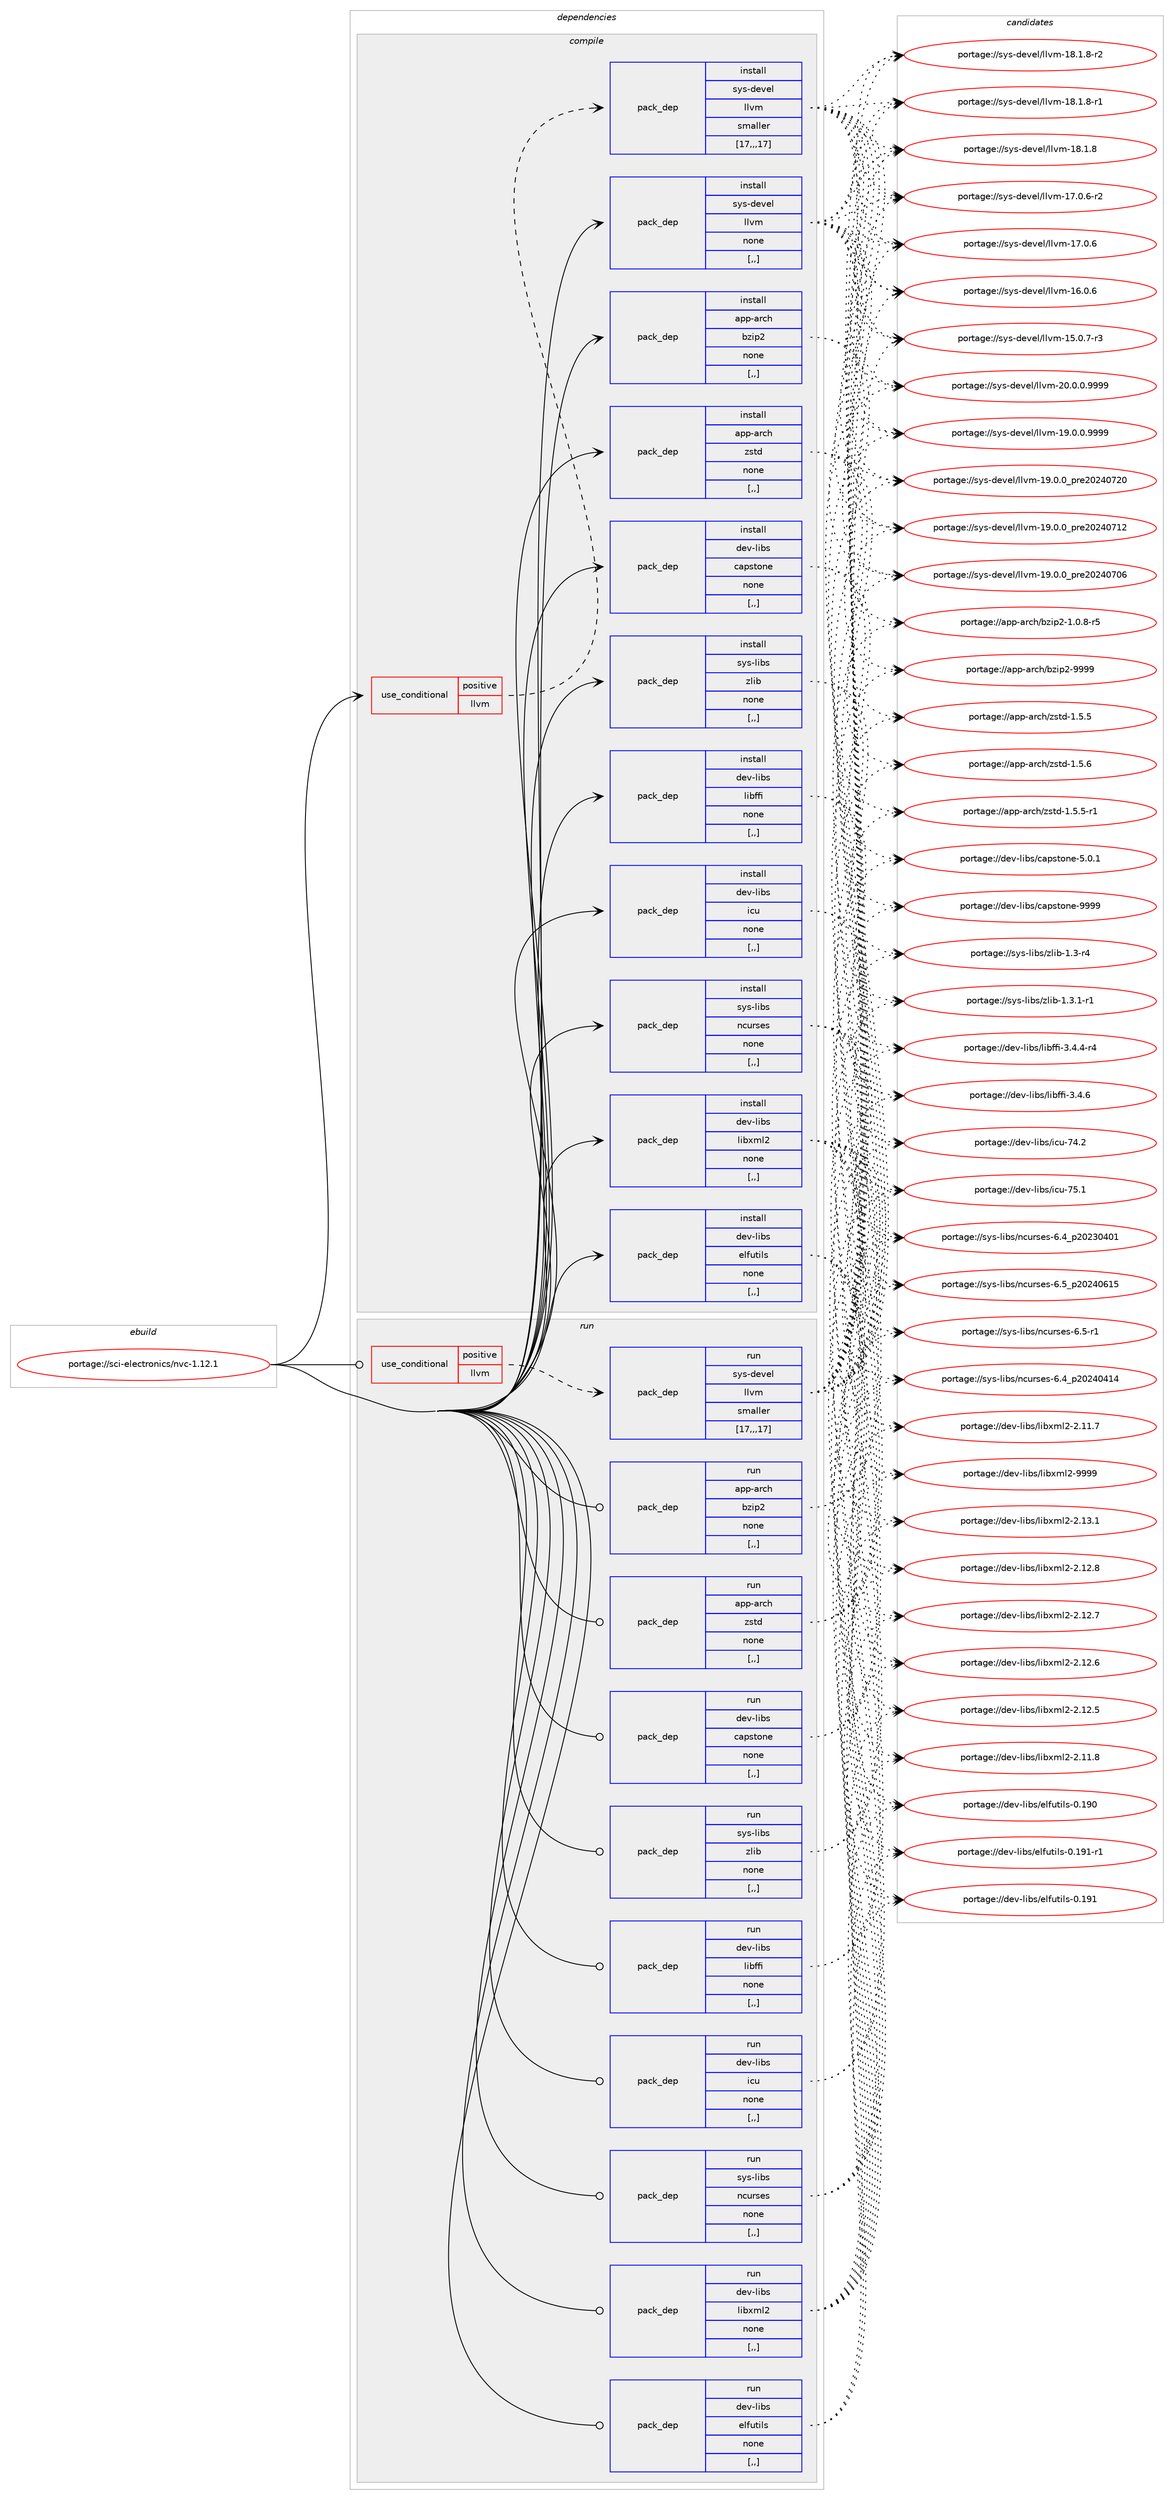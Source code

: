 digraph prolog {

# *************
# Graph options
# *************

newrank=true;
concentrate=true;
compound=true;
graph [rankdir=LR,fontname=Helvetica,fontsize=10,ranksep=1.5];#, ranksep=2.5, nodesep=0.2];
edge  [arrowhead=vee];
node  [fontname=Helvetica,fontsize=10];

# **********
# The ebuild
# **********

subgraph cluster_leftcol {
color=gray;
label=<<i>ebuild</i>>;
id [label="portage://sci-electronics/nvc-1.12.1", color=red, width=4, href="../sci-electronics/nvc-1.12.1.svg"];
}

# ****************
# The dependencies
# ****************

subgraph cluster_midcol {
color=gray;
label=<<i>dependencies</i>>;
subgraph cluster_compile {
fillcolor="#eeeeee";
style=filled;
label=<<i>compile</i>>;
subgraph cond104744 {
dependency396001 [label=<<TABLE BORDER="0" CELLBORDER="1" CELLSPACING="0" CELLPADDING="4"><TR><TD ROWSPAN="3" CELLPADDING="10">use_conditional</TD></TR><TR><TD>positive</TD></TR><TR><TD>llvm</TD></TR></TABLE>>, shape=none, color=red];
subgraph pack288434 {
dependency396002 [label=<<TABLE BORDER="0" CELLBORDER="1" CELLSPACING="0" CELLPADDING="4" WIDTH="220"><TR><TD ROWSPAN="6" CELLPADDING="30">pack_dep</TD></TR><TR><TD WIDTH="110">install</TD></TR><TR><TD>sys-devel</TD></TR><TR><TD>llvm</TD></TR><TR><TD>smaller</TD></TR><TR><TD>[17,,,17]</TD></TR></TABLE>>, shape=none, color=blue];
}
dependency396001:e -> dependency396002:w [weight=20,style="dashed",arrowhead="vee"];
}
id:e -> dependency396001:w [weight=20,style="solid",arrowhead="vee"];
subgraph pack288435 {
dependency396003 [label=<<TABLE BORDER="0" CELLBORDER="1" CELLSPACING="0" CELLPADDING="4" WIDTH="220"><TR><TD ROWSPAN="6" CELLPADDING="30">pack_dep</TD></TR><TR><TD WIDTH="110">install</TD></TR><TR><TD>app-arch</TD></TR><TR><TD>bzip2</TD></TR><TR><TD>none</TD></TR><TR><TD>[,,]</TD></TR></TABLE>>, shape=none, color=blue];
}
id:e -> dependency396003:w [weight=20,style="solid",arrowhead="vee"];
subgraph pack288436 {
dependency396004 [label=<<TABLE BORDER="0" CELLBORDER="1" CELLSPACING="0" CELLPADDING="4" WIDTH="220"><TR><TD ROWSPAN="6" CELLPADDING="30">pack_dep</TD></TR><TR><TD WIDTH="110">install</TD></TR><TR><TD>app-arch</TD></TR><TR><TD>zstd</TD></TR><TR><TD>none</TD></TR><TR><TD>[,,]</TD></TR></TABLE>>, shape=none, color=blue];
}
id:e -> dependency396004:w [weight=20,style="solid",arrowhead="vee"];
subgraph pack288437 {
dependency396005 [label=<<TABLE BORDER="0" CELLBORDER="1" CELLSPACING="0" CELLPADDING="4" WIDTH="220"><TR><TD ROWSPAN="6" CELLPADDING="30">pack_dep</TD></TR><TR><TD WIDTH="110">install</TD></TR><TR><TD>dev-libs</TD></TR><TR><TD>capstone</TD></TR><TR><TD>none</TD></TR><TR><TD>[,,]</TD></TR></TABLE>>, shape=none, color=blue];
}
id:e -> dependency396005:w [weight=20,style="solid",arrowhead="vee"];
subgraph pack288438 {
dependency396006 [label=<<TABLE BORDER="0" CELLBORDER="1" CELLSPACING="0" CELLPADDING="4" WIDTH="220"><TR><TD ROWSPAN="6" CELLPADDING="30">pack_dep</TD></TR><TR><TD WIDTH="110">install</TD></TR><TR><TD>dev-libs</TD></TR><TR><TD>elfutils</TD></TR><TR><TD>none</TD></TR><TR><TD>[,,]</TD></TR></TABLE>>, shape=none, color=blue];
}
id:e -> dependency396006:w [weight=20,style="solid",arrowhead="vee"];
subgraph pack288439 {
dependency396007 [label=<<TABLE BORDER="0" CELLBORDER="1" CELLSPACING="0" CELLPADDING="4" WIDTH="220"><TR><TD ROWSPAN="6" CELLPADDING="30">pack_dep</TD></TR><TR><TD WIDTH="110">install</TD></TR><TR><TD>dev-libs</TD></TR><TR><TD>icu</TD></TR><TR><TD>none</TD></TR><TR><TD>[,,]</TD></TR></TABLE>>, shape=none, color=blue];
}
id:e -> dependency396007:w [weight=20,style="solid",arrowhead="vee"];
subgraph pack288440 {
dependency396008 [label=<<TABLE BORDER="0" CELLBORDER="1" CELLSPACING="0" CELLPADDING="4" WIDTH="220"><TR><TD ROWSPAN="6" CELLPADDING="30">pack_dep</TD></TR><TR><TD WIDTH="110">install</TD></TR><TR><TD>dev-libs</TD></TR><TR><TD>libffi</TD></TR><TR><TD>none</TD></TR><TR><TD>[,,]</TD></TR></TABLE>>, shape=none, color=blue];
}
id:e -> dependency396008:w [weight=20,style="solid",arrowhead="vee"];
subgraph pack288441 {
dependency396009 [label=<<TABLE BORDER="0" CELLBORDER="1" CELLSPACING="0" CELLPADDING="4" WIDTH="220"><TR><TD ROWSPAN="6" CELLPADDING="30">pack_dep</TD></TR><TR><TD WIDTH="110">install</TD></TR><TR><TD>dev-libs</TD></TR><TR><TD>libxml2</TD></TR><TR><TD>none</TD></TR><TR><TD>[,,]</TD></TR></TABLE>>, shape=none, color=blue];
}
id:e -> dependency396009:w [weight=20,style="solid",arrowhead="vee"];
subgraph pack288442 {
dependency396010 [label=<<TABLE BORDER="0" CELLBORDER="1" CELLSPACING="0" CELLPADDING="4" WIDTH="220"><TR><TD ROWSPAN="6" CELLPADDING="30">pack_dep</TD></TR><TR><TD WIDTH="110">install</TD></TR><TR><TD>sys-libs</TD></TR><TR><TD>ncurses</TD></TR><TR><TD>none</TD></TR><TR><TD>[,,]</TD></TR></TABLE>>, shape=none, color=blue];
}
id:e -> dependency396010:w [weight=20,style="solid",arrowhead="vee"];
subgraph pack288443 {
dependency396011 [label=<<TABLE BORDER="0" CELLBORDER="1" CELLSPACING="0" CELLPADDING="4" WIDTH="220"><TR><TD ROWSPAN="6" CELLPADDING="30">pack_dep</TD></TR><TR><TD WIDTH="110">install</TD></TR><TR><TD>sys-libs</TD></TR><TR><TD>zlib</TD></TR><TR><TD>none</TD></TR><TR><TD>[,,]</TD></TR></TABLE>>, shape=none, color=blue];
}
id:e -> dependency396011:w [weight=20,style="solid",arrowhead="vee"];
subgraph pack288444 {
dependency396012 [label=<<TABLE BORDER="0" CELLBORDER="1" CELLSPACING="0" CELLPADDING="4" WIDTH="220"><TR><TD ROWSPAN="6" CELLPADDING="30">pack_dep</TD></TR><TR><TD WIDTH="110">install</TD></TR><TR><TD>sys-devel</TD></TR><TR><TD>llvm</TD></TR><TR><TD>none</TD></TR><TR><TD>[,,]</TD></TR></TABLE>>, shape=none, color=blue];
}
id:e -> dependency396012:w [weight=20,style="solid",arrowhead="vee"];
}
subgraph cluster_compileandrun {
fillcolor="#eeeeee";
style=filled;
label=<<i>compile and run</i>>;
}
subgraph cluster_run {
fillcolor="#eeeeee";
style=filled;
label=<<i>run</i>>;
subgraph cond104745 {
dependency396013 [label=<<TABLE BORDER="0" CELLBORDER="1" CELLSPACING="0" CELLPADDING="4"><TR><TD ROWSPAN="3" CELLPADDING="10">use_conditional</TD></TR><TR><TD>positive</TD></TR><TR><TD>llvm</TD></TR></TABLE>>, shape=none, color=red];
subgraph pack288445 {
dependency396014 [label=<<TABLE BORDER="0" CELLBORDER="1" CELLSPACING="0" CELLPADDING="4" WIDTH="220"><TR><TD ROWSPAN="6" CELLPADDING="30">pack_dep</TD></TR><TR><TD WIDTH="110">run</TD></TR><TR><TD>sys-devel</TD></TR><TR><TD>llvm</TD></TR><TR><TD>smaller</TD></TR><TR><TD>[17,,,17]</TD></TR></TABLE>>, shape=none, color=blue];
}
dependency396013:e -> dependency396014:w [weight=20,style="dashed",arrowhead="vee"];
}
id:e -> dependency396013:w [weight=20,style="solid",arrowhead="odot"];
subgraph pack288446 {
dependency396015 [label=<<TABLE BORDER="0" CELLBORDER="1" CELLSPACING="0" CELLPADDING="4" WIDTH="220"><TR><TD ROWSPAN="6" CELLPADDING="30">pack_dep</TD></TR><TR><TD WIDTH="110">run</TD></TR><TR><TD>app-arch</TD></TR><TR><TD>bzip2</TD></TR><TR><TD>none</TD></TR><TR><TD>[,,]</TD></TR></TABLE>>, shape=none, color=blue];
}
id:e -> dependency396015:w [weight=20,style="solid",arrowhead="odot"];
subgraph pack288447 {
dependency396016 [label=<<TABLE BORDER="0" CELLBORDER="1" CELLSPACING="0" CELLPADDING="4" WIDTH="220"><TR><TD ROWSPAN="6" CELLPADDING="30">pack_dep</TD></TR><TR><TD WIDTH="110">run</TD></TR><TR><TD>app-arch</TD></TR><TR><TD>zstd</TD></TR><TR><TD>none</TD></TR><TR><TD>[,,]</TD></TR></TABLE>>, shape=none, color=blue];
}
id:e -> dependency396016:w [weight=20,style="solid",arrowhead="odot"];
subgraph pack288448 {
dependency396017 [label=<<TABLE BORDER="0" CELLBORDER="1" CELLSPACING="0" CELLPADDING="4" WIDTH="220"><TR><TD ROWSPAN="6" CELLPADDING="30">pack_dep</TD></TR><TR><TD WIDTH="110">run</TD></TR><TR><TD>dev-libs</TD></TR><TR><TD>capstone</TD></TR><TR><TD>none</TD></TR><TR><TD>[,,]</TD></TR></TABLE>>, shape=none, color=blue];
}
id:e -> dependency396017:w [weight=20,style="solid",arrowhead="odot"];
subgraph pack288449 {
dependency396018 [label=<<TABLE BORDER="0" CELLBORDER="1" CELLSPACING="0" CELLPADDING="4" WIDTH="220"><TR><TD ROWSPAN="6" CELLPADDING="30">pack_dep</TD></TR><TR><TD WIDTH="110">run</TD></TR><TR><TD>dev-libs</TD></TR><TR><TD>elfutils</TD></TR><TR><TD>none</TD></TR><TR><TD>[,,]</TD></TR></TABLE>>, shape=none, color=blue];
}
id:e -> dependency396018:w [weight=20,style="solid",arrowhead="odot"];
subgraph pack288450 {
dependency396019 [label=<<TABLE BORDER="0" CELLBORDER="1" CELLSPACING="0" CELLPADDING="4" WIDTH="220"><TR><TD ROWSPAN="6" CELLPADDING="30">pack_dep</TD></TR><TR><TD WIDTH="110">run</TD></TR><TR><TD>dev-libs</TD></TR><TR><TD>icu</TD></TR><TR><TD>none</TD></TR><TR><TD>[,,]</TD></TR></TABLE>>, shape=none, color=blue];
}
id:e -> dependency396019:w [weight=20,style="solid",arrowhead="odot"];
subgraph pack288451 {
dependency396020 [label=<<TABLE BORDER="0" CELLBORDER="1" CELLSPACING="0" CELLPADDING="4" WIDTH="220"><TR><TD ROWSPAN="6" CELLPADDING="30">pack_dep</TD></TR><TR><TD WIDTH="110">run</TD></TR><TR><TD>dev-libs</TD></TR><TR><TD>libffi</TD></TR><TR><TD>none</TD></TR><TR><TD>[,,]</TD></TR></TABLE>>, shape=none, color=blue];
}
id:e -> dependency396020:w [weight=20,style="solid",arrowhead="odot"];
subgraph pack288452 {
dependency396021 [label=<<TABLE BORDER="0" CELLBORDER="1" CELLSPACING="0" CELLPADDING="4" WIDTH="220"><TR><TD ROWSPAN="6" CELLPADDING="30">pack_dep</TD></TR><TR><TD WIDTH="110">run</TD></TR><TR><TD>dev-libs</TD></TR><TR><TD>libxml2</TD></TR><TR><TD>none</TD></TR><TR><TD>[,,]</TD></TR></TABLE>>, shape=none, color=blue];
}
id:e -> dependency396021:w [weight=20,style="solid",arrowhead="odot"];
subgraph pack288453 {
dependency396022 [label=<<TABLE BORDER="0" CELLBORDER="1" CELLSPACING="0" CELLPADDING="4" WIDTH="220"><TR><TD ROWSPAN="6" CELLPADDING="30">pack_dep</TD></TR><TR><TD WIDTH="110">run</TD></TR><TR><TD>sys-libs</TD></TR><TR><TD>ncurses</TD></TR><TR><TD>none</TD></TR><TR><TD>[,,]</TD></TR></TABLE>>, shape=none, color=blue];
}
id:e -> dependency396022:w [weight=20,style="solid",arrowhead="odot"];
subgraph pack288454 {
dependency396023 [label=<<TABLE BORDER="0" CELLBORDER="1" CELLSPACING="0" CELLPADDING="4" WIDTH="220"><TR><TD ROWSPAN="6" CELLPADDING="30">pack_dep</TD></TR><TR><TD WIDTH="110">run</TD></TR><TR><TD>sys-libs</TD></TR><TR><TD>zlib</TD></TR><TR><TD>none</TD></TR><TR><TD>[,,]</TD></TR></TABLE>>, shape=none, color=blue];
}
id:e -> dependency396023:w [weight=20,style="solid",arrowhead="odot"];
}
}

# **************
# The candidates
# **************

subgraph cluster_choices {
rank=same;
color=gray;
label=<<i>candidates</i>>;

subgraph choice288434 {
color=black;
nodesep=1;
choice1151211154510010111810110847108108118109455048464846484657575757 [label="portage://sys-devel/llvm-20.0.0.9999", color=red, width=4,href="../sys-devel/llvm-20.0.0.9999.svg"];
choice1151211154510010111810110847108108118109454957464846484657575757 [label="portage://sys-devel/llvm-19.0.0.9999", color=red, width=4,href="../sys-devel/llvm-19.0.0.9999.svg"];
choice115121115451001011181011084710810811810945495746484648951121141015048505248555048 [label="portage://sys-devel/llvm-19.0.0_pre20240720", color=red, width=4,href="../sys-devel/llvm-19.0.0_pre20240720.svg"];
choice115121115451001011181011084710810811810945495746484648951121141015048505248554950 [label="portage://sys-devel/llvm-19.0.0_pre20240712", color=red, width=4,href="../sys-devel/llvm-19.0.0_pre20240712.svg"];
choice115121115451001011181011084710810811810945495746484648951121141015048505248554854 [label="portage://sys-devel/llvm-19.0.0_pre20240706", color=red, width=4,href="../sys-devel/llvm-19.0.0_pre20240706.svg"];
choice1151211154510010111810110847108108118109454956464946564511450 [label="portage://sys-devel/llvm-18.1.8-r2", color=red, width=4,href="../sys-devel/llvm-18.1.8-r2.svg"];
choice1151211154510010111810110847108108118109454956464946564511449 [label="portage://sys-devel/llvm-18.1.8-r1", color=red, width=4,href="../sys-devel/llvm-18.1.8-r1.svg"];
choice115121115451001011181011084710810811810945495646494656 [label="portage://sys-devel/llvm-18.1.8", color=red, width=4,href="../sys-devel/llvm-18.1.8.svg"];
choice1151211154510010111810110847108108118109454955464846544511450 [label="portage://sys-devel/llvm-17.0.6-r2", color=red, width=4,href="../sys-devel/llvm-17.0.6-r2.svg"];
choice115121115451001011181011084710810811810945495546484654 [label="portage://sys-devel/llvm-17.0.6", color=red, width=4,href="../sys-devel/llvm-17.0.6.svg"];
choice115121115451001011181011084710810811810945495446484654 [label="portage://sys-devel/llvm-16.0.6", color=red, width=4,href="../sys-devel/llvm-16.0.6.svg"];
choice1151211154510010111810110847108108118109454953464846554511451 [label="portage://sys-devel/llvm-15.0.7-r3", color=red, width=4,href="../sys-devel/llvm-15.0.7-r3.svg"];
dependency396002:e -> choice1151211154510010111810110847108108118109455048464846484657575757:w [style=dotted,weight="100"];
dependency396002:e -> choice1151211154510010111810110847108108118109454957464846484657575757:w [style=dotted,weight="100"];
dependency396002:e -> choice115121115451001011181011084710810811810945495746484648951121141015048505248555048:w [style=dotted,weight="100"];
dependency396002:e -> choice115121115451001011181011084710810811810945495746484648951121141015048505248554950:w [style=dotted,weight="100"];
dependency396002:e -> choice115121115451001011181011084710810811810945495746484648951121141015048505248554854:w [style=dotted,weight="100"];
dependency396002:e -> choice1151211154510010111810110847108108118109454956464946564511450:w [style=dotted,weight="100"];
dependency396002:e -> choice1151211154510010111810110847108108118109454956464946564511449:w [style=dotted,weight="100"];
dependency396002:e -> choice115121115451001011181011084710810811810945495646494656:w [style=dotted,weight="100"];
dependency396002:e -> choice1151211154510010111810110847108108118109454955464846544511450:w [style=dotted,weight="100"];
dependency396002:e -> choice115121115451001011181011084710810811810945495546484654:w [style=dotted,weight="100"];
dependency396002:e -> choice115121115451001011181011084710810811810945495446484654:w [style=dotted,weight="100"];
dependency396002:e -> choice1151211154510010111810110847108108118109454953464846554511451:w [style=dotted,weight="100"];
}
subgraph choice288435 {
color=black;
nodesep=1;
choice971121124597114991044798122105112504557575757 [label="portage://app-arch/bzip2-9999", color=red, width=4,href="../app-arch/bzip2-9999.svg"];
choice971121124597114991044798122105112504549464846564511453 [label="portage://app-arch/bzip2-1.0.8-r5", color=red, width=4,href="../app-arch/bzip2-1.0.8-r5.svg"];
dependency396003:e -> choice971121124597114991044798122105112504557575757:w [style=dotted,weight="100"];
dependency396003:e -> choice971121124597114991044798122105112504549464846564511453:w [style=dotted,weight="100"];
}
subgraph choice288436 {
color=black;
nodesep=1;
choice9711211245971149910447122115116100454946534654 [label="portage://app-arch/zstd-1.5.6", color=red, width=4,href="../app-arch/zstd-1.5.6.svg"];
choice97112112459711499104471221151161004549465346534511449 [label="portage://app-arch/zstd-1.5.5-r1", color=red, width=4,href="../app-arch/zstd-1.5.5-r1.svg"];
choice9711211245971149910447122115116100454946534653 [label="portage://app-arch/zstd-1.5.5", color=red, width=4,href="../app-arch/zstd-1.5.5.svg"];
dependency396004:e -> choice9711211245971149910447122115116100454946534654:w [style=dotted,weight="100"];
dependency396004:e -> choice97112112459711499104471221151161004549465346534511449:w [style=dotted,weight="100"];
dependency396004:e -> choice9711211245971149910447122115116100454946534653:w [style=dotted,weight="100"];
}
subgraph choice288437 {
color=black;
nodesep=1;
choice10010111845108105981154799971121151161111101014557575757 [label="portage://dev-libs/capstone-9999", color=red, width=4,href="../dev-libs/capstone-9999.svg"];
choice1001011184510810598115479997112115116111110101455346484649 [label="portage://dev-libs/capstone-5.0.1", color=red, width=4,href="../dev-libs/capstone-5.0.1.svg"];
dependency396005:e -> choice10010111845108105981154799971121151161111101014557575757:w [style=dotted,weight="100"];
dependency396005:e -> choice1001011184510810598115479997112115116111110101455346484649:w [style=dotted,weight="100"];
}
subgraph choice288438 {
color=black;
nodesep=1;
choice1001011184510810598115471011081021171161051081154548464957494511449 [label="portage://dev-libs/elfutils-0.191-r1", color=red, width=4,href="../dev-libs/elfutils-0.191-r1.svg"];
choice100101118451081059811547101108102117116105108115454846495749 [label="portage://dev-libs/elfutils-0.191", color=red, width=4,href="../dev-libs/elfutils-0.191.svg"];
choice100101118451081059811547101108102117116105108115454846495748 [label="portage://dev-libs/elfutils-0.190", color=red, width=4,href="../dev-libs/elfutils-0.190.svg"];
dependency396006:e -> choice1001011184510810598115471011081021171161051081154548464957494511449:w [style=dotted,weight="100"];
dependency396006:e -> choice100101118451081059811547101108102117116105108115454846495749:w [style=dotted,weight="100"];
dependency396006:e -> choice100101118451081059811547101108102117116105108115454846495748:w [style=dotted,weight="100"];
}
subgraph choice288439 {
color=black;
nodesep=1;
choice100101118451081059811547105991174555534649 [label="portage://dev-libs/icu-75.1", color=red, width=4,href="../dev-libs/icu-75.1.svg"];
choice100101118451081059811547105991174555524650 [label="portage://dev-libs/icu-74.2", color=red, width=4,href="../dev-libs/icu-74.2.svg"];
dependency396007:e -> choice100101118451081059811547105991174555534649:w [style=dotted,weight="100"];
dependency396007:e -> choice100101118451081059811547105991174555524650:w [style=dotted,weight="100"];
}
subgraph choice288440 {
color=black;
nodesep=1;
choice10010111845108105981154710810598102102105455146524654 [label="portage://dev-libs/libffi-3.4.6", color=red, width=4,href="../dev-libs/libffi-3.4.6.svg"];
choice100101118451081059811547108105981021021054551465246524511452 [label="portage://dev-libs/libffi-3.4.4-r4", color=red, width=4,href="../dev-libs/libffi-3.4.4-r4.svg"];
dependency396008:e -> choice10010111845108105981154710810598102102105455146524654:w [style=dotted,weight="100"];
dependency396008:e -> choice100101118451081059811547108105981021021054551465246524511452:w [style=dotted,weight="100"];
}
subgraph choice288441 {
color=black;
nodesep=1;
choice10010111845108105981154710810598120109108504557575757 [label="portage://dev-libs/libxml2-9999", color=red, width=4,href="../dev-libs/libxml2-9999.svg"];
choice100101118451081059811547108105981201091085045504649514649 [label="portage://dev-libs/libxml2-2.13.1", color=red, width=4,href="../dev-libs/libxml2-2.13.1.svg"];
choice100101118451081059811547108105981201091085045504649504656 [label="portage://dev-libs/libxml2-2.12.8", color=red, width=4,href="../dev-libs/libxml2-2.12.8.svg"];
choice100101118451081059811547108105981201091085045504649504655 [label="portage://dev-libs/libxml2-2.12.7", color=red, width=4,href="../dev-libs/libxml2-2.12.7.svg"];
choice100101118451081059811547108105981201091085045504649504654 [label="portage://dev-libs/libxml2-2.12.6", color=red, width=4,href="../dev-libs/libxml2-2.12.6.svg"];
choice100101118451081059811547108105981201091085045504649504653 [label="portage://dev-libs/libxml2-2.12.5", color=red, width=4,href="../dev-libs/libxml2-2.12.5.svg"];
choice100101118451081059811547108105981201091085045504649494656 [label="portage://dev-libs/libxml2-2.11.8", color=red, width=4,href="../dev-libs/libxml2-2.11.8.svg"];
choice100101118451081059811547108105981201091085045504649494655 [label="portage://dev-libs/libxml2-2.11.7", color=red, width=4,href="../dev-libs/libxml2-2.11.7.svg"];
dependency396009:e -> choice10010111845108105981154710810598120109108504557575757:w [style=dotted,weight="100"];
dependency396009:e -> choice100101118451081059811547108105981201091085045504649514649:w [style=dotted,weight="100"];
dependency396009:e -> choice100101118451081059811547108105981201091085045504649504656:w [style=dotted,weight="100"];
dependency396009:e -> choice100101118451081059811547108105981201091085045504649504655:w [style=dotted,weight="100"];
dependency396009:e -> choice100101118451081059811547108105981201091085045504649504654:w [style=dotted,weight="100"];
dependency396009:e -> choice100101118451081059811547108105981201091085045504649504653:w [style=dotted,weight="100"];
dependency396009:e -> choice100101118451081059811547108105981201091085045504649494656:w [style=dotted,weight="100"];
dependency396009:e -> choice100101118451081059811547108105981201091085045504649494655:w [style=dotted,weight="100"];
}
subgraph choice288442 {
color=black;
nodesep=1;
choice1151211154510810598115471109911711411510111545544653951125048505248544953 [label="portage://sys-libs/ncurses-6.5_p20240615", color=red, width=4,href="../sys-libs/ncurses-6.5_p20240615.svg"];
choice11512111545108105981154711099117114115101115455446534511449 [label="portage://sys-libs/ncurses-6.5-r1", color=red, width=4,href="../sys-libs/ncurses-6.5-r1.svg"];
choice1151211154510810598115471109911711411510111545544652951125048505248524952 [label="portage://sys-libs/ncurses-6.4_p20240414", color=red, width=4,href="../sys-libs/ncurses-6.4_p20240414.svg"];
choice1151211154510810598115471109911711411510111545544652951125048505148524849 [label="portage://sys-libs/ncurses-6.4_p20230401", color=red, width=4,href="../sys-libs/ncurses-6.4_p20230401.svg"];
dependency396010:e -> choice1151211154510810598115471109911711411510111545544653951125048505248544953:w [style=dotted,weight="100"];
dependency396010:e -> choice11512111545108105981154711099117114115101115455446534511449:w [style=dotted,weight="100"];
dependency396010:e -> choice1151211154510810598115471109911711411510111545544652951125048505248524952:w [style=dotted,weight="100"];
dependency396010:e -> choice1151211154510810598115471109911711411510111545544652951125048505148524849:w [style=dotted,weight="100"];
}
subgraph choice288443 {
color=black;
nodesep=1;
choice115121115451081059811547122108105984549465146494511449 [label="portage://sys-libs/zlib-1.3.1-r1", color=red, width=4,href="../sys-libs/zlib-1.3.1-r1.svg"];
choice11512111545108105981154712210810598454946514511452 [label="portage://sys-libs/zlib-1.3-r4", color=red, width=4,href="../sys-libs/zlib-1.3-r4.svg"];
dependency396011:e -> choice115121115451081059811547122108105984549465146494511449:w [style=dotted,weight="100"];
dependency396011:e -> choice11512111545108105981154712210810598454946514511452:w [style=dotted,weight="100"];
}
subgraph choice288444 {
color=black;
nodesep=1;
choice1151211154510010111810110847108108118109455048464846484657575757 [label="portage://sys-devel/llvm-20.0.0.9999", color=red, width=4,href="../sys-devel/llvm-20.0.0.9999.svg"];
choice1151211154510010111810110847108108118109454957464846484657575757 [label="portage://sys-devel/llvm-19.0.0.9999", color=red, width=4,href="../sys-devel/llvm-19.0.0.9999.svg"];
choice115121115451001011181011084710810811810945495746484648951121141015048505248555048 [label="portage://sys-devel/llvm-19.0.0_pre20240720", color=red, width=4,href="../sys-devel/llvm-19.0.0_pre20240720.svg"];
choice115121115451001011181011084710810811810945495746484648951121141015048505248554950 [label="portage://sys-devel/llvm-19.0.0_pre20240712", color=red, width=4,href="../sys-devel/llvm-19.0.0_pre20240712.svg"];
choice115121115451001011181011084710810811810945495746484648951121141015048505248554854 [label="portage://sys-devel/llvm-19.0.0_pre20240706", color=red, width=4,href="../sys-devel/llvm-19.0.0_pre20240706.svg"];
choice1151211154510010111810110847108108118109454956464946564511450 [label="portage://sys-devel/llvm-18.1.8-r2", color=red, width=4,href="../sys-devel/llvm-18.1.8-r2.svg"];
choice1151211154510010111810110847108108118109454956464946564511449 [label="portage://sys-devel/llvm-18.1.8-r1", color=red, width=4,href="../sys-devel/llvm-18.1.8-r1.svg"];
choice115121115451001011181011084710810811810945495646494656 [label="portage://sys-devel/llvm-18.1.8", color=red, width=4,href="../sys-devel/llvm-18.1.8.svg"];
choice1151211154510010111810110847108108118109454955464846544511450 [label="portage://sys-devel/llvm-17.0.6-r2", color=red, width=4,href="../sys-devel/llvm-17.0.6-r2.svg"];
choice115121115451001011181011084710810811810945495546484654 [label="portage://sys-devel/llvm-17.0.6", color=red, width=4,href="../sys-devel/llvm-17.0.6.svg"];
choice115121115451001011181011084710810811810945495446484654 [label="portage://sys-devel/llvm-16.0.6", color=red, width=4,href="../sys-devel/llvm-16.0.6.svg"];
choice1151211154510010111810110847108108118109454953464846554511451 [label="portage://sys-devel/llvm-15.0.7-r3", color=red, width=4,href="../sys-devel/llvm-15.0.7-r3.svg"];
dependency396012:e -> choice1151211154510010111810110847108108118109455048464846484657575757:w [style=dotted,weight="100"];
dependency396012:e -> choice1151211154510010111810110847108108118109454957464846484657575757:w [style=dotted,weight="100"];
dependency396012:e -> choice115121115451001011181011084710810811810945495746484648951121141015048505248555048:w [style=dotted,weight="100"];
dependency396012:e -> choice115121115451001011181011084710810811810945495746484648951121141015048505248554950:w [style=dotted,weight="100"];
dependency396012:e -> choice115121115451001011181011084710810811810945495746484648951121141015048505248554854:w [style=dotted,weight="100"];
dependency396012:e -> choice1151211154510010111810110847108108118109454956464946564511450:w [style=dotted,weight="100"];
dependency396012:e -> choice1151211154510010111810110847108108118109454956464946564511449:w [style=dotted,weight="100"];
dependency396012:e -> choice115121115451001011181011084710810811810945495646494656:w [style=dotted,weight="100"];
dependency396012:e -> choice1151211154510010111810110847108108118109454955464846544511450:w [style=dotted,weight="100"];
dependency396012:e -> choice115121115451001011181011084710810811810945495546484654:w [style=dotted,weight="100"];
dependency396012:e -> choice115121115451001011181011084710810811810945495446484654:w [style=dotted,weight="100"];
dependency396012:e -> choice1151211154510010111810110847108108118109454953464846554511451:w [style=dotted,weight="100"];
}
subgraph choice288445 {
color=black;
nodesep=1;
choice1151211154510010111810110847108108118109455048464846484657575757 [label="portage://sys-devel/llvm-20.0.0.9999", color=red, width=4,href="../sys-devel/llvm-20.0.0.9999.svg"];
choice1151211154510010111810110847108108118109454957464846484657575757 [label="portage://sys-devel/llvm-19.0.0.9999", color=red, width=4,href="../sys-devel/llvm-19.0.0.9999.svg"];
choice115121115451001011181011084710810811810945495746484648951121141015048505248555048 [label="portage://sys-devel/llvm-19.0.0_pre20240720", color=red, width=4,href="../sys-devel/llvm-19.0.0_pre20240720.svg"];
choice115121115451001011181011084710810811810945495746484648951121141015048505248554950 [label="portage://sys-devel/llvm-19.0.0_pre20240712", color=red, width=4,href="../sys-devel/llvm-19.0.0_pre20240712.svg"];
choice115121115451001011181011084710810811810945495746484648951121141015048505248554854 [label="portage://sys-devel/llvm-19.0.0_pre20240706", color=red, width=4,href="../sys-devel/llvm-19.0.0_pre20240706.svg"];
choice1151211154510010111810110847108108118109454956464946564511450 [label="portage://sys-devel/llvm-18.1.8-r2", color=red, width=4,href="../sys-devel/llvm-18.1.8-r2.svg"];
choice1151211154510010111810110847108108118109454956464946564511449 [label="portage://sys-devel/llvm-18.1.8-r1", color=red, width=4,href="../sys-devel/llvm-18.1.8-r1.svg"];
choice115121115451001011181011084710810811810945495646494656 [label="portage://sys-devel/llvm-18.1.8", color=red, width=4,href="../sys-devel/llvm-18.1.8.svg"];
choice1151211154510010111810110847108108118109454955464846544511450 [label="portage://sys-devel/llvm-17.0.6-r2", color=red, width=4,href="../sys-devel/llvm-17.0.6-r2.svg"];
choice115121115451001011181011084710810811810945495546484654 [label="portage://sys-devel/llvm-17.0.6", color=red, width=4,href="../sys-devel/llvm-17.0.6.svg"];
choice115121115451001011181011084710810811810945495446484654 [label="portage://sys-devel/llvm-16.0.6", color=red, width=4,href="../sys-devel/llvm-16.0.6.svg"];
choice1151211154510010111810110847108108118109454953464846554511451 [label="portage://sys-devel/llvm-15.0.7-r3", color=red, width=4,href="../sys-devel/llvm-15.0.7-r3.svg"];
dependency396014:e -> choice1151211154510010111810110847108108118109455048464846484657575757:w [style=dotted,weight="100"];
dependency396014:e -> choice1151211154510010111810110847108108118109454957464846484657575757:w [style=dotted,weight="100"];
dependency396014:e -> choice115121115451001011181011084710810811810945495746484648951121141015048505248555048:w [style=dotted,weight="100"];
dependency396014:e -> choice115121115451001011181011084710810811810945495746484648951121141015048505248554950:w [style=dotted,weight="100"];
dependency396014:e -> choice115121115451001011181011084710810811810945495746484648951121141015048505248554854:w [style=dotted,weight="100"];
dependency396014:e -> choice1151211154510010111810110847108108118109454956464946564511450:w [style=dotted,weight="100"];
dependency396014:e -> choice1151211154510010111810110847108108118109454956464946564511449:w [style=dotted,weight="100"];
dependency396014:e -> choice115121115451001011181011084710810811810945495646494656:w [style=dotted,weight="100"];
dependency396014:e -> choice1151211154510010111810110847108108118109454955464846544511450:w [style=dotted,weight="100"];
dependency396014:e -> choice115121115451001011181011084710810811810945495546484654:w [style=dotted,weight="100"];
dependency396014:e -> choice115121115451001011181011084710810811810945495446484654:w [style=dotted,weight="100"];
dependency396014:e -> choice1151211154510010111810110847108108118109454953464846554511451:w [style=dotted,weight="100"];
}
subgraph choice288446 {
color=black;
nodesep=1;
choice971121124597114991044798122105112504557575757 [label="portage://app-arch/bzip2-9999", color=red, width=4,href="../app-arch/bzip2-9999.svg"];
choice971121124597114991044798122105112504549464846564511453 [label="portage://app-arch/bzip2-1.0.8-r5", color=red, width=4,href="../app-arch/bzip2-1.0.8-r5.svg"];
dependency396015:e -> choice971121124597114991044798122105112504557575757:w [style=dotted,weight="100"];
dependency396015:e -> choice971121124597114991044798122105112504549464846564511453:w [style=dotted,weight="100"];
}
subgraph choice288447 {
color=black;
nodesep=1;
choice9711211245971149910447122115116100454946534654 [label="portage://app-arch/zstd-1.5.6", color=red, width=4,href="../app-arch/zstd-1.5.6.svg"];
choice97112112459711499104471221151161004549465346534511449 [label="portage://app-arch/zstd-1.5.5-r1", color=red, width=4,href="../app-arch/zstd-1.5.5-r1.svg"];
choice9711211245971149910447122115116100454946534653 [label="portage://app-arch/zstd-1.5.5", color=red, width=4,href="../app-arch/zstd-1.5.5.svg"];
dependency396016:e -> choice9711211245971149910447122115116100454946534654:w [style=dotted,weight="100"];
dependency396016:e -> choice97112112459711499104471221151161004549465346534511449:w [style=dotted,weight="100"];
dependency396016:e -> choice9711211245971149910447122115116100454946534653:w [style=dotted,weight="100"];
}
subgraph choice288448 {
color=black;
nodesep=1;
choice10010111845108105981154799971121151161111101014557575757 [label="portage://dev-libs/capstone-9999", color=red, width=4,href="../dev-libs/capstone-9999.svg"];
choice1001011184510810598115479997112115116111110101455346484649 [label="portage://dev-libs/capstone-5.0.1", color=red, width=4,href="../dev-libs/capstone-5.0.1.svg"];
dependency396017:e -> choice10010111845108105981154799971121151161111101014557575757:w [style=dotted,weight="100"];
dependency396017:e -> choice1001011184510810598115479997112115116111110101455346484649:w [style=dotted,weight="100"];
}
subgraph choice288449 {
color=black;
nodesep=1;
choice1001011184510810598115471011081021171161051081154548464957494511449 [label="portage://dev-libs/elfutils-0.191-r1", color=red, width=4,href="../dev-libs/elfutils-0.191-r1.svg"];
choice100101118451081059811547101108102117116105108115454846495749 [label="portage://dev-libs/elfutils-0.191", color=red, width=4,href="../dev-libs/elfutils-0.191.svg"];
choice100101118451081059811547101108102117116105108115454846495748 [label="portage://dev-libs/elfutils-0.190", color=red, width=4,href="../dev-libs/elfutils-0.190.svg"];
dependency396018:e -> choice1001011184510810598115471011081021171161051081154548464957494511449:w [style=dotted,weight="100"];
dependency396018:e -> choice100101118451081059811547101108102117116105108115454846495749:w [style=dotted,weight="100"];
dependency396018:e -> choice100101118451081059811547101108102117116105108115454846495748:w [style=dotted,weight="100"];
}
subgraph choice288450 {
color=black;
nodesep=1;
choice100101118451081059811547105991174555534649 [label="portage://dev-libs/icu-75.1", color=red, width=4,href="../dev-libs/icu-75.1.svg"];
choice100101118451081059811547105991174555524650 [label="portage://dev-libs/icu-74.2", color=red, width=4,href="../dev-libs/icu-74.2.svg"];
dependency396019:e -> choice100101118451081059811547105991174555534649:w [style=dotted,weight="100"];
dependency396019:e -> choice100101118451081059811547105991174555524650:w [style=dotted,weight="100"];
}
subgraph choice288451 {
color=black;
nodesep=1;
choice10010111845108105981154710810598102102105455146524654 [label="portage://dev-libs/libffi-3.4.6", color=red, width=4,href="../dev-libs/libffi-3.4.6.svg"];
choice100101118451081059811547108105981021021054551465246524511452 [label="portage://dev-libs/libffi-3.4.4-r4", color=red, width=4,href="../dev-libs/libffi-3.4.4-r4.svg"];
dependency396020:e -> choice10010111845108105981154710810598102102105455146524654:w [style=dotted,weight="100"];
dependency396020:e -> choice100101118451081059811547108105981021021054551465246524511452:w [style=dotted,weight="100"];
}
subgraph choice288452 {
color=black;
nodesep=1;
choice10010111845108105981154710810598120109108504557575757 [label="portage://dev-libs/libxml2-9999", color=red, width=4,href="../dev-libs/libxml2-9999.svg"];
choice100101118451081059811547108105981201091085045504649514649 [label="portage://dev-libs/libxml2-2.13.1", color=red, width=4,href="../dev-libs/libxml2-2.13.1.svg"];
choice100101118451081059811547108105981201091085045504649504656 [label="portage://dev-libs/libxml2-2.12.8", color=red, width=4,href="../dev-libs/libxml2-2.12.8.svg"];
choice100101118451081059811547108105981201091085045504649504655 [label="portage://dev-libs/libxml2-2.12.7", color=red, width=4,href="../dev-libs/libxml2-2.12.7.svg"];
choice100101118451081059811547108105981201091085045504649504654 [label="portage://dev-libs/libxml2-2.12.6", color=red, width=4,href="../dev-libs/libxml2-2.12.6.svg"];
choice100101118451081059811547108105981201091085045504649504653 [label="portage://dev-libs/libxml2-2.12.5", color=red, width=4,href="../dev-libs/libxml2-2.12.5.svg"];
choice100101118451081059811547108105981201091085045504649494656 [label="portage://dev-libs/libxml2-2.11.8", color=red, width=4,href="../dev-libs/libxml2-2.11.8.svg"];
choice100101118451081059811547108105981201091085045504649494655 [label="portage://dev-libs/libxml2-2.11.7", color=red, width=4,href="../dev-libs/libxml2-2.11.7.svg"];
dependency396021:e -> choice10010111845108105981154710810598120109108504557575757:w [style=dotted,weight="100"];
dependency396021:e -> choice100101118451081059811547108105981201091085045504649514649:w [style=dotted,weight="100"];
dependency396021:e -> choice100101118451081059811547108105981201091085045504649504656:w [style=dotted,weight="100"];
dependency396021:e -> choice100101118451081059811547108105981201091085045504649504655:w [style=dotted,weight="100"];
dependency396021:e -> choice100101118451081059811547108105981201091085045504649504654:w [style=dotted,weight="100"];
dependency396021:e -> choice100101118451081059811547108105981201091085045504649504653:w [style=dotted,weight="100"];
dependency396021:e -> choice100101118451081059811547108105981201091085045504649494656:w [style=dotted,weight="100"];
dependency396021:e -> choice100101118451081059811547108105981201091085045504649494655:w [style=dotted,weight="100"];
}
subgraph choice288453 {
color=black;
nodesep=1;
choice1151211154510810598115471109911711411510111545544653951125048505248544953 [label="portage://sys-libs/ncurses-6.5_p20240615", color=red, width=4,href="../sys-libs/ncurses-6.5_p20240615.svg"];
choice11512111545108105981154711099117114115101115455446534511449 [label="portage://sys-libs/ncurses-6.5-r1", color=red, width=4,href="../sys-libs/ncurses-6.5-r1.svg"];
choice1151211154510810598115471109911711411510111545544652951125048505248524952 [label="portage://sys-libs/ncurses-6.4_p20240414", color=red, width=4,href="../sys-libs/ncurses-6.4_p20240414.svg"];
choice1151211154510810598115471109911711411510111545544652951125048505148524849 [label="portage://sys-libs/ncurses-6.4_p20230401", color=red, width=4,href="../sys-libs/ncurses-6.4_p20230401.svg"];
dependency396022:e -> choice1151211154510810598115471109911711411510111545544653951125048505248544953:w [style=dotted,weight="100"];
dependency396022:e -> choice11512111545108105981154711099117114115101115455446534511449:w [style=dotted,weight="100"];
dependency396022:e -> choice1151211154510810598115471109911711411510111545544652951125048505248524952:w [style=dotted,weight="100"];
dependency396022:e -> choice1151211154510810598115471109911711411510111545544652951125048505148524849:w [style=dotted,weight="100"];
}
subgraph choice288454 {
color=black;
nodesep=1;
choice115121115451081059811547122108105984549465146494511449 [label="portage://sys-libs/zlib-1.3.1-r1", color=red, width=4,href="../sys-libs/zlib-1.3.1-r1.svg"];
choice11512111545108105981154712210810598454946514511452 [label="portage://sys-libs/zlib-1.3-r4", color=red, width=4,href="../sys-libs/zlib-1.3-r4.svg"];
dependency396023:e -> choice115121115451081059811547122108105984549465146494511449:w [style=dotted,weight="100"];
dependency396023:e -> choice11512111545108105981154712210810598454946514511452:w [style=dotted,weight="100"];
}
}

}
